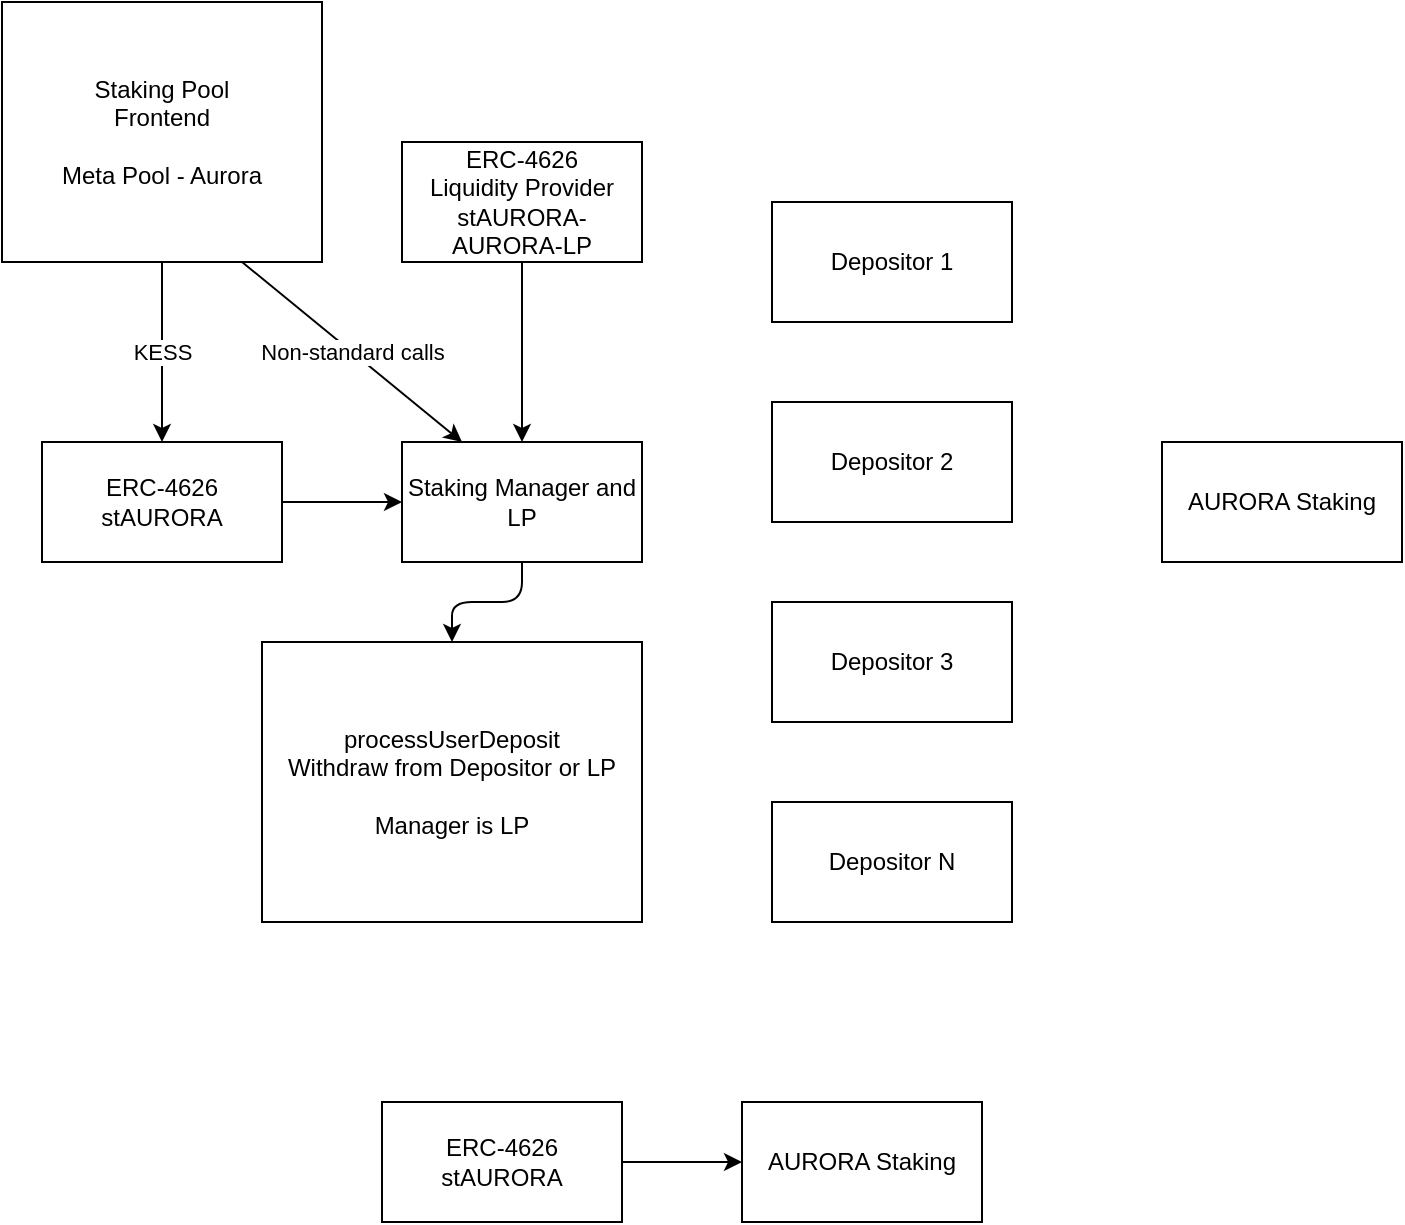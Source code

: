 <mxfile>
    <diagram id="2_-Jpm35KoKyE8rcd2y-" name="Page-1">
        <mxGraphModel dx="1067" dy="602" grid="1" gridSize="10" guides="1" tooltips="1" connect="1" arrows="1" fold="1" page="1" pageScale="1" pageWidth="850" pageHeight="1100" math="0" shadow="0">
            <root>
                <mxCell id="0"/>
                <mxCell id="1" parent="0"/>
                <mxCell id="9" value="" style="edgeStyle=none;html=1;" parent="1" source="2" target="4" edge="1">
                    <mxGeometry relative="1" as="geometry"/>
                </mxCell>
                <mxCell id="2" value="ERC-4626&lt;br&gt;stAURORA" style="whiteSpace=wrap;html=1;" parent="1" vertex="1">
                    <mxGeometry x="60" y="280" width="120" height="60" as="geometry"/>
                </mxCell>
                <mxCell id="3" value="AURORA Staking" style="whiteSpace=wrap;html=1;" parent="1" vertex="1">
                    <mxGeometry x="620" y="280" width="120" height="60" as="geometry"/>
                </mxCell>
                <mxCell id="13" value="" style="edgeStyle=none;html=1;entryX=0.5;entryY=0;entryDx=0;entryDy=0;exitX=0.5;exitY=1;exitDx=0;exitDy=0;" parent="1" source="4" target="12" edge="1">
                    <mxGeometry relative="1" as="geometry">
                        <Array as="points">
                            <mxPoint x="300" y="360"/>
                            <mxPoint x="265" y="360"/>
                        </Array>
                    </mxGeometry>
                </mxCell>
                <mxCell id="4" value="Staking Manager and LP" style="whiteSpace=wrap;html=1;" parent="1" vertex="1">
                    <mxGeometry x="240" y="280" width="120" height="60" as="geometry"/>
                </mxCell>
                <mxCell id="5" value="Depositor 1" style="whiteSpace=wrap;html=1;" parent="1" vertex="1">
                    <mxGeometry x="425" y="160" width="120" height="60" as="geometry"/>
                </mxCell>
                <mxCell id="6" value="Depositor N" style="whiteSpace=wrap;html=1;" parent="1" vertex="1">
                    <mxGeometry x="425" y="460" width="120" height="60" as="geometry"/>
                </mxCell>
                <mxCell id="7" value="Depositor 3" style="whiteSpace=wrap;html=1;" parent="1" vertex="1">
                    <mxGeometry x="425" y="360" width="120" height="60" as="geometry"/>
                </mxCell>
                <mxCell id="8" value="Depositor 2" style="whiteSpace=wrap;html=1;" parent="1" vertex="1">
                    <mxGeometry x="425" y="260" width="120" height="60" as="geometry"/>
                </mxCell>
                <mxCell id="11" value="" style="edgeStyle=none;html=1;" parent="1" source="10" target="4" edge="1">
                    <mxGeometry relative="1" as="geometry"/>
                </mxCell>
                <mxCell id="10" value="ERC-4626&lt;br&gt;Liquidity Provider&lt;br&gt;stAURORA-AURORA-LP" style="whiteSpace=wrap;html=1;" parent="1" vertex="1">
                    <mxGeometry x="240" y="130" width="120" height="60" as="geometry"/>
                </mxCell>
                <mxCell id="12" value="processUserDeposit&lt;br&gt;Withdraw from Depositor or LP&lt;br&gt;&lt;br&gt;Manager is LP" style="whiteSpace=wrap;html=1;" parent="1" vertex="1">
                    <mxGeometry x="170" y="380" width="190" height="140" as="geometry"/>
                </mxCell>
                <mxCell id="16" value="" style="edgeStyle=none;html=1;" parent="1" source="14" target="15" edge="1">
                    <mxGeometry relative="1" as="geometry"/>
                </mxCell>
                <mxCell id="14" value="ERC-4626&lt;br&gt;stAURORA" style="whiteSpace=wrap;html=1;" parent="1" vertex="1">
                    <mxGeometry x="230" y="610" width="120" height="60" as="geometry"/>
                </mxCell>
                <mxCell id="15" value="AURORA Staking" style="whiteSpace=wrap;html=1;" parent="1" vertex="1">
                    <mxGeometry x="410" y="610" width="120" height="60" as="geometry"/>
                </mxCell>
                <mxCell id="18" value="KESS" style="edgeStyle=none;html=1;entryX=0.5;entryY=0;entryDx=0;entryDy=0;exitX=0.5;exitY=1;exitDx=0;exitDy=0;" edge="1" parent="1" source="17" target="2">
                    <mxGeometry relative="1" as="geometry">
                        <Array as="points">
                            <mxPoint x="120" y="240"/>
                        </Array>
                    </mxGeometry>
                </mxCell>
                <mxCell id="21" value="Non-standard calls" style="edgeStyle=none;html=1;exitX=0.75;exitY=1;exitDx=0;exitDy=0;entryX=0.25;entryY=0;entryDx=0;entryDy=0;" edge="1" parent="1" source="17" target="4">
                    <mxGeometry relative="1" as="geometry"/>
                </mxCell>
                <mxCell id="17" value="Staking Pool&lt;br&gt;Frontend&lt;br&gt;&lt;br&gt;Meta Pool - Aurora" style="whiteSpace=wrap;html=1;" vertex="1" parent="1">
                    <mxGeometry x="40" y="60" width="160" height="130" as="geometry"/>
                </mxCell>
            </root>
        </mxGraphModel>
    </diagram>
</mxfile>